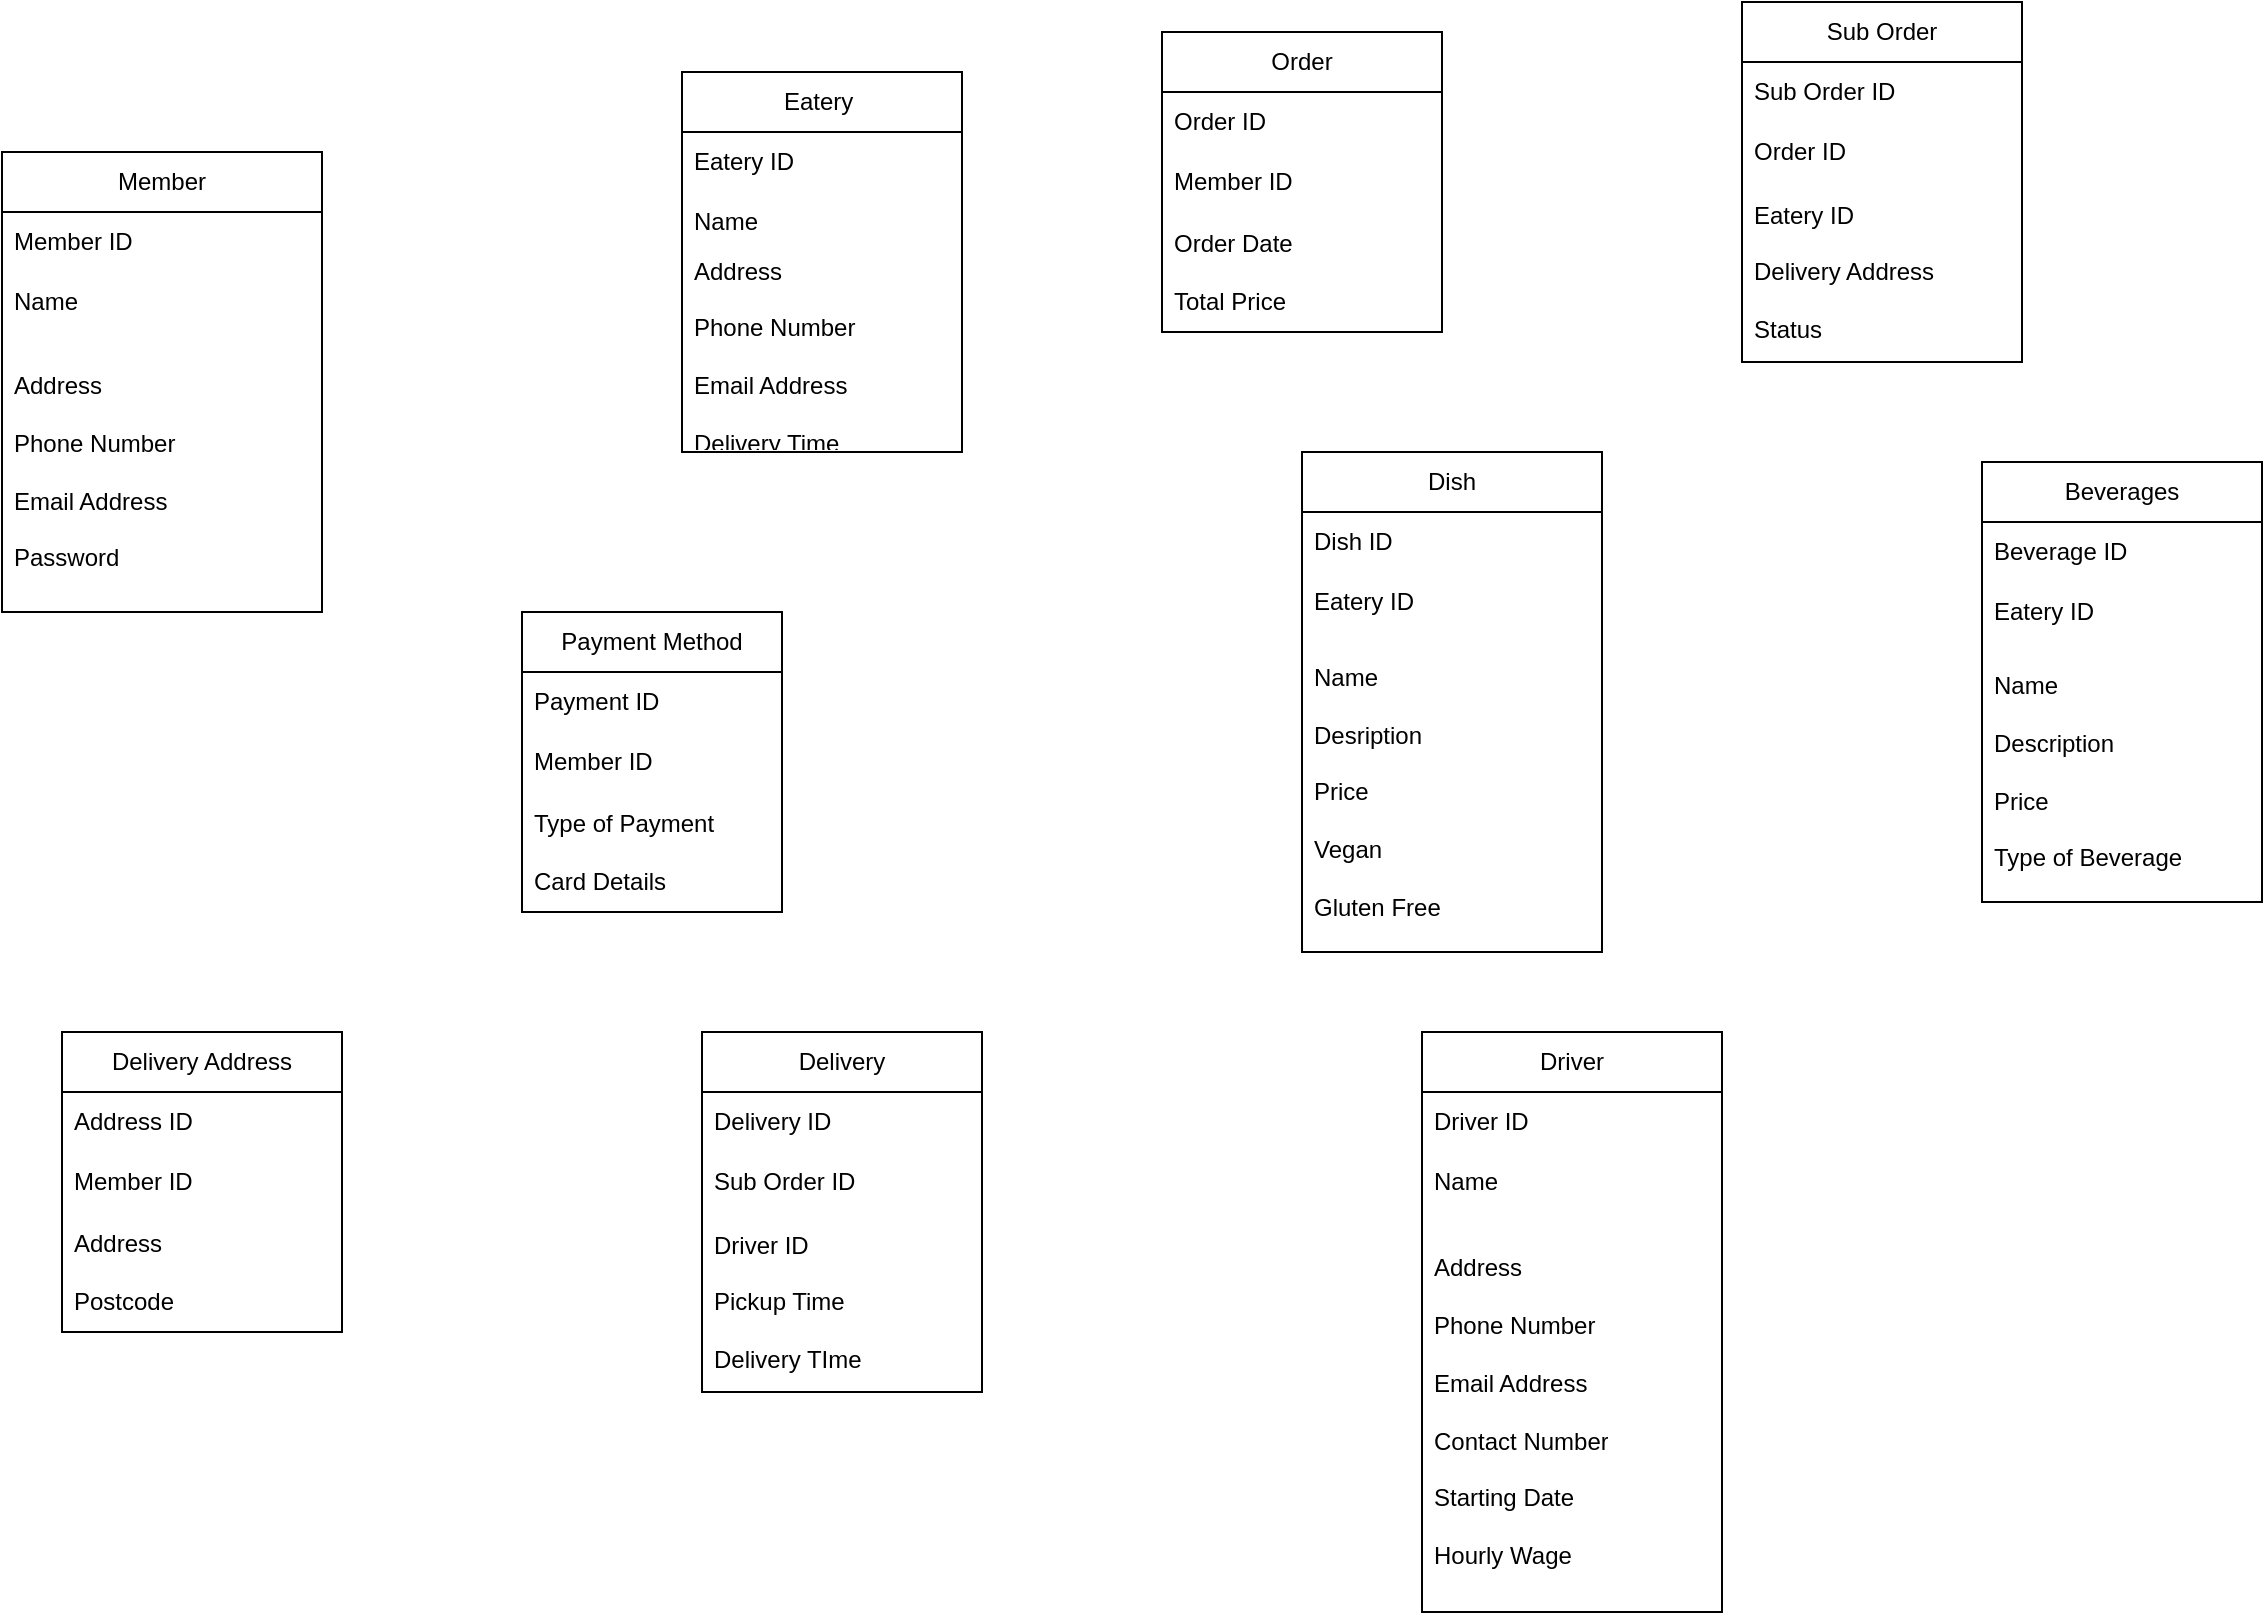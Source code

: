 <mxfile version="22.1.5" type="device">
  <diagram name="Page-1" id="V_OIsb3dV8PI7ekmCIi9">
    <mxGraphModel dx="2261" dy="765" grid="1" gridSize="10" guides="1" tooltips="1" connect="1" arrows="1" fold="1" page="1" pageScale="1" pageWidth="827" pageHeight="1169" math="0" shadow="0">
      <root>
        <mxCell id="0" />
        <mxCell id="1" parent="0" />
        <mxCell id="866BhcFPN6EovTLOz9K3-1" value="Member" style="swimlane;fontStyle=0;childLayout=stackLayout;horizontal=1;startSize=30;horizontalStack=0;resizeParent=1;resizeParentMax=0;resizeLast=0;collapsible=1;marginBottom=0;whiteSpace=wrap;html=1;" parent="1" vertex="1">
          <mxGeometry x="-240" y="470" width="160" height="230" as="geometry" />
        </mxCell>
        <mxCell id="866BhcFPN6EovTLOz9K3-2" value="Member ID" style="text;strokeColor=none;fillColor=none;align=left;verticalAlign=middle;spacingLeft=4;spacingRight=4;overflow=hidden;points=[[0,0.5],[1,0.5]];portConstraint=eastwest;rotatable=0;whiteSpace=wrap;html=1;" parent="866BhcFPN6EovTLOz9K3-1" vertex="1">
          <mxGeometry y="30" width="160" height="30" as="geometry" />
        </mxCell>
        <mxCell id="866BhcFPN6EovTLOz9K3-3" value="Name" style="text;strokeColor=none;fillColor=none;align=left;verticalAlign=middle;spacingLeft=4;spacingRight=4;overflow=hidden;points=[[0,0.5],[1,0.5]];portConstraint=eastwest;rotatable=0;whiteSpace=wrap;html=1;" parent="866BhcFPN6EovTLOz9K3-1" vertex="1">
          <mxGeometry y="60" width="160" height="30" as="geometry" />
        </mxCell>
        <mxCell id="866BhcFPN6EovTLOz9K3-4" value="Address&lt;br&gt;&lt;br&gt;Phone Number&lt;br&gt;&lt;br&gt;Email Address&lt;br&gt;&lt;br&gt;Password&lt;br&gt;" style="text;strokeColor=none;fillColor=none;align=left;verticalAlign=middle;spacingLeft=4;spacingRight=4;overflow=hidden;points=[[0,0.5],[1,0.5]];portConstraint=eastwest;rotatable=0;whiteSpace=wrap;html=1;" parent="866BhcFPN6EovTLOz9K3-1" vertex="1">
          <mxGeometry y="90" width="160" height="140" as="geometry" />
        </mxCell>
        <mxCell id="866BhcFPN6EovTLOz9K3-5" value="Eatery&amp;nbsp;" style="swimlane;fontStyle=0;childLayout=stackLayout;horizontal=1;startSize=30;horizontalStack=0;resizeParent=1;resizeParentMax=0;resizeLast=0;collapsible=1;marginBottom=0;whiteSpace=wrap;html=1;" parent="1" vertex="1">
          <mxGeometry x="100" y="430" width="140" height="190" as="geometry" />
        </mxCell>
        <mxCell id="866BhcFPN6EovTLOz9K3-6" value="Eatery ID" style="text;strokeColor=none;fillColor=none;align=left;verticalAlign=middle;spacingLeft=4;spacingRight=4;overflow=hidden;points=[[0,0.5],[1,0.5]];portConstraint=eastwest;rotatable=0;whiteSpace=wrap;html=1;" parent="866BhcFPN6EovTLOz9K3-5" vertex="1">
          <mxGeometry y="30" width="140" height="30" as="geometry" />
        </mxCell>
        <mxCell id="866BhcFPN6EovTLOz9K3-7" value="Name" style="text;strokeColor=none;fillColor=none;align=left;verticalAlign=middle;spacingLeft=4;spacingRight=4;overflow=hidden;points=[[0,0.5],[1,0.5]];portConstraint=eastwest;rotatable=0;whiteSpace=wrap;html=1;" parent="866BhcFPN6EovTLOz9K3-5" vertex="1">
          <mxGeometry y="60" width="140" height="30" as="geometry" />
        </mxCell>
        <mxCell id="866BhcFPN6EovTLOz9K3-8" value="Address&lt;br&gt;&lt;br&gt;Phone Number&lt;br&gt;&lt;br&gt;Email Address&lt;br&gt;&lt;br&gt;Delivery Time&lt;br&gt;" style="text;strokeColor=none;fillColor=none;align=left;verticalAlign=middle;spacingLeft=4;spacingRight=4;overflow=hidden;points=[[0,0.5],[1,0.5]];portConstraint=eastwest;rotatable=0;whiteSpace=wrap;html=1;" parent="866BhcFPN6EovTLOz9K3-5" vertex="1">
          <mxGeometry y="90" width="140" height="100" as="geometry" />
        </mxCell>
        <mxCell id="866BhcFPN6EovTLOz9K3-9" value="Delivery Address" style="swimlane;fontStyle=0;childLayout=stackLayout;horizontal=1;startSize=30;horizontalStack=0;resizeParent=1;resizeParentMax=0;resizeLast=0;collapsible=1;marginBottom=0;whiteSpace=wrap;html=1;" parent="1" vertex="1">
          <mxGeometry x="-210" y="910" width="140" height="150" as="geometry" />
        </mxCell>
        <mxCell id="866BhcFPN6EovTLOz9K3-10" value="Address ID" style="text;strokeColor=none;fillColor=none;align=left;verticalAlign=middle;spacingLeft=4;spacingRight=4;overflow=hidden;points=[[0,0.5],[1,0.5]];portConstraint=eastwest;rotatable=0;whiteSpace=wrap;html=1;" parent="866BhcFPN6EovTLOz9K3-9" vertex="1">
          <mxGeometry y="30" width="140" height="30" as="geometry" />
        </mxCell>
        <mxCell id="866BhcFPN6EovTLOz9K3-11" value="Member ID" style="text;strokeColor=none;fillColor=none;align=left;verticalAlign=middle;spacingLeft=4;spacingRight=4;overflow=hidden;points=[[0,0.5],[1,0.5]];portConstraint=eastwest;rotatable=0;whiteSpace=wrap;html=1;" parent="866BhcFPN6EovTLOz9K3-9" vertex="1">
          <mxGeometry y="60" width="140" height="30" as="geometry" />
        </mxCell>
        <mxCell id="866BhcFPN6EovTLOz9K3-12" value="Address&lt;br&gt;&lt;br&gt;Postcode" style="text;strokeColor=none;fillColor=none;align=left;verticalAlign=middle;spacingLeft=4;spacingRight=4;overflow=hidden;points=[[0,0.5],[1,0.5]];portConstraint=eastwest;rotatable=0;whiteSpace=wrap;html=1;" parent="866BhcFPN6EovTLOz9K3-9" vertex="1">
          <mxGeometry y="90" width="140" height="60" as="geometry" />
        </mxCell>
        <mxCell id="866BhcFPN6EovTLOz9K3-13" value="Order" style="swimlane;fontStyle=0;childLayout=stackLayout;horizontal=1;startSize=30;horizontalStack=0;resizeParent=1;resizeParentMax=0;resizeLast=0;collapsible=1;marginBottom=0;whiteSpace=wrap;html=1;" parent="1" vertex="1">
          <mxGeometry x="340" y="410" width="140" height="150" as="geometry" />
        </mxCell>
        <mxCell id="866BhcFPN6EovTLOz9K3-14" value="Order ID" style="text;strokeColor=none;fillColor=none;align=left;verticalAlign=middle;spacingLeft=4;spacingRight=4;overflow=hidden;points=[[0,0.5],[1,0.5]];portConstraint=eastwest;rotatable=0;whiteSpace=wrap;html=1;" parent="866BhcFPN6EovTLOz9K3-13" vertex="1">
          <mxGeometry y="30" width="140" height="30" as="geometry" />
        </mxCell>
        <mxCell id="866BhcFPN6EovTLOz9K3-15" value="Member ID" style="text;strokeColor=none;fillColor=none;align=left;verticalAlign=middle;spacingLeft=4;spacingRight=4;overflow=hidden;points=[[0,0.5],[1,0.5]];portConstraint=eastwest;rotatable=0;whiteSpace=wrap;html=1;" parent="866BhcFPN6EovTLOz9K3-13" vertex="1">
          <mxGeometry y="60" width="140" height="30" as="geometry" />
        </mxCell>
        <mxCell id="866BhcFPN6EovTLOz9K3-16" value="Order Date&lt;br&gt;&lt;br&gt;Total Price&lt;br&gt;" style="text;strokeColor=none;fillColor=none;align=left;verticalAlign=middle;spacingLeft=4;spacingRight=4;overflow=hidden;points=[[0,0.5],[1,0.5]];portConstraint=eastwest;rotatable=0;whiteSpace=wrap;html=1;" parent="866BhcFPN6EovTLOz9K3-13" vertex="1">
          <mxGeometry y="90" width="140" height="60" as="geometry" />
        </mxCell>
        <mxCell id="866BhcFPN6EovTLOz9K3-17" value="Sub Order" style="swimlane;fontStyle=0;childLayout=stackLayout;horizontal=1;startSize=30;horizontalStack=0;resizeParent=1;resizeParentMax=0;resizeLast=0;collapsible=1;marginBottom=0;whiteSpace=wrap;html=1;" parent="1" vertex="1">
          <mxGeometry x="630" y="395" width="140" height="180" as="geometry" />
        </mxCell>
        <mxCell id="866BhcFPN6EovTLOz9K3-18" value="Sub Order ID" style="text;strokeColor=none;fillColor=none;align=left;verticalAlign=middle;spacingLeft=4;spacingRight=4;overflow=hidden;points=[[0,0.5],[1,0.5]];portConstraint=eastwest;rotatable=0;whiteSpace=wrap;html=1;" parent="866BhcFPN6EovTLOz9K3-17" vertex="1">
          <mxGeometry y="30" width="140" height="30" as="geometry" />
        </mxCell>
        <mxCell id="866BhcFPN6EovTLOz9K3-19" value="Order ID" style="text;strokeColor=none;fillColor=none;align=left;verticalAlign=middle;spacingLeft=4;spacingRight=4;overflow=hidden;points=[[0,0.5],[1,0.5]];portConstraint=eastwest;rotatable=0;whiteSpace=wrap;html=1;" parent="866BhcFPN6EovTLOz9K3-17" vertex="1">
          <mxGeometry y="60" width="140" height="30" as="geometry" />
        </mxCell>
        <mxCell id="866BhcFPN6EovTLOz9K3-20" value="Eatery ID&lt;br&gt;&lt;br&gt;Delivery Address&lt;br&gt;&lt;br&gt;Status" style="text;strokeColor=none;fillColor=none;align=left;verticalAlign=middle;spacingLeft=4;spacingRight=4;overflow=hidden;points=[[0,0.5],[1,0.5]];portConstraint=eastwest;rotatable=0;whiteSpace=wrap;html=1;" parent="866BhcFPN6EovTLOz9K3-17" vertex="1">
          <mxGeometry y="90" width="140" height="90" as="geometry" />
        </mxCell>
        <mxCell id="866BhcFPN6EovTLOz9K3-21" value="Dish" style="swimlane;fontStyle=0;childLayout=stackLayout;horizontal=1;startSize=30;horizontalStack=0;resizeParent=1;resizeParentMax=0;resizeLast=0;collapsible=1;marginBottom=0;whiteSpace=wrap;html=1;" parent="1" vertex="1">
          <mxGeometry x="410" y="620" width="150" height="250" as="geometry" />
        </mxCell>
        <mxCell id="866BhcFPN6EovTLOz9K3-22" value="Dish ID" style="text;strokeColor=none;fillColor=none;align=left;verticalAlign=middle;spacingLeft=4;spacingRight=4;overflow=hidden;points=[[0,0.5],[1,0.5]];portConstraint=eastwest;rotatable=0;whiteSpace=wrap;html=1;" parent="866BhcFPN6EovTLOz9K3-21" vertex="1">
          <mxGeometry y="30" width="150" height="30" as="geometry" />
        </mxCell>
        <mxCell id="866BhcFPN6EovTLOz9K3-23" value="Eatery ID" style="text;strokeColor=none;fillColor=none;align=left;verticalAlign=middle;spacingLeft=4;spacingRight=4;overflow=hidden;points=[[0,0.5],[1,0.5]];portConstraint=eastwest;rotatable=0;whiteSpace=wrap;html=1;" parent="866BhcFPN6EovTLOz9K3-21" vertex="1">
          <mxGeometry y="60" width="150" height="30" as="geometry" />
        </mxCell>
        <mxCell id="866BhcFPN6EovTLOz9K3-24" value="Name&lt;br&gt;&lt;br&gt;Desription&lt;br&gt;&lt;br&gt;Price&lt;br&gt;&lt;br&gt;Vegan&lt;br&gt;&lt;br&gt;Gluten Free" style="text;strokeColor=none;fillColor=none;align=left;verticalAlign=middle;spacingLeft=4;spacingRight=4;overflow=hidden;points=[[0,0.5],[1,0.5]];portConstraint=eastwest;rotatable=0;whiteSpace=wrap;html=1;" parent="866BhcFPN6EovTLOz9K3-21" vertex="1">
          <mxGeometry y="90" width="150" height="160" as="geometry" />
        </mxCell>
        <mxCell id="866BhcFPN6EovTLOz9K3-25" value="Beverages" style="swimlane;fontStyle=0;childLayout=stackLayout;horizontal=1;startSize=30;horizontalStack=0;resizeParent=1;resizeParentMax=0;resizeLast=0;collapsible=1;marginBottom=0;whiteSpace=wrap;html=1;" parent="1" vertex="1">
          <mxGeometry x="750" y="625" width="140" height="220" as="geometry" />
        </mxCell>
        <mxCell id="866BhcFPN6EovTLOz9K3-26" value="Beverage ID" style="text;strokeColor=none;fillColor=none;align=left;verticalAlign=middle;spacingLeft=4;spacingRight=4;overflow=hidden;points=[[0,0.5],[1,0.5]];portConstraint=eastwest;rotatable=0;whiteSpace=wrap;html=1;" parent="866BhcFPN6EovTLOz9K3-25" vertex="1">
          <mxGeometry y="30" width="140" height="30" as="geometry" />
        </mxCell>
        <mxCell id="866BhcFPN6EovTLOz9K3-27" value="Eatery ID" style="text;strokeColor=none;fillColor=none;align=left;verticalAlign=middle;spacingLeft=4;spacingRight=4;overflow=hidden;points=[[0,0.5],[1,0.5]];portConstraint=eastwest;rotatable=0;whiteSpace=wrap;html=1;" parent="866BhcFPN6EovTLOz9K3-25" vertex="1">
          <mxGeometry y="60" width="140" height="30" as="geometry" />
        </mxCell>
        <mxCell id="866BhcFPN6EovTLOz9K3-28" value="Name&lt;br&gt;&lt;br&gt;Description&lt;br&gt;&lt;br&gt;Price&lt;br&gt;&lt;br&gt;Type of Beverage&lt;br&gt;" style="text;strokeColor=none;fillColor=none;align=left;verticalAlign=middle;spacingLeft=4;spacingRight=4;overflow=hidden;points=[[0,0.5],[1,0.5]];portConstraint=eastwest;rotatable=0;whiteSpace=wrap;html=1;" parent="866BhcFPN6EovTLOz9K3-25" vertex="1">
          <mxGeometry y="90" width="140" height="130" as="geometry" />
        </mxCell>
        <mxCell id="866BhcFPN6EovTLOz9K3-29" value="Payment Method" style="swimlane;fontStyle=0;childLayout=stackLayout;horizontal=1;startSize=30;horizontalStack=0;resizeParent=1;resizeParentMax=0;resizeLast=0;collapsible=1;marginBottom=0;whiteSpace=wrap;html=1;" parent="1" vertex="1">
          <mxGeometry x="20" y="700" width="130" height="150" as="geometry" />
        </mxCell>
        <mxCell id="866BhcFPN6EovTLOz9K3-30" value="Payment ID" style="text;strokeColor=none;fillColor=none;align=left;verticalAlign=middle;spacingLeft=4;spacingRight=4;overflow=hidden;points=[[0,0.5],[1,0.5]];portConstraint=eastwest;rotatable=0;whiteSpace=wrap;html=1;" parent="866BhcFPN6EovTLOz9K3-29" vertex="1">
          <mxGeometry y="30" width="130" height="30" as="geometry" />
        </mxCell>
        <mxCell id="866BhcFPN6EovTLOz9K3-31" value="Member ID" style="text;strokeColor=none;fillColor=none;align=left;verticalAlign=middle;spacingLeft=4;spacingRight=4;overflow=hidden;points=[[0,0.5],[1,0.5]];portConstraint=eastwest;rotatable=0;whiteSpace=wrap;html=1;" parent="866BhcFPN6EovTLOz9K3-29" vertex="1">
          <mxGeometry y="60" width="130" height="30" as="geometry" />
        </mxCell>
        <mxCell id="866BhcFPN6EovTLOz9K3-32" value="Type of Payment&lt;br&gt;&lt;br&gt;Card Details&lt;br&gt;" style="text;strokeColor=none;fillColor=none;align=left;verticalAlign=middle;spacingLeft=4;spacingRight=4;overflow=hidden;points=[[0,0.5],[1,0.5]];portConstraint=eastwest;rotatable=0;whiteSpace=wrap;html=1;" parent="866BhcFPN6EovTLOz9K3-29" vertex="1">
          <mxGeometry y="90" width="130" height="60" as="geometry" />
        </mxCell>
        <mxCell id="866BhcFPN6EovTLOz9K3-33" value="Delivery" style="swimlane;fontStyle=0;childLayout=stackLayout;horizontal=1;startSize=30;horizontalStack=0;resizeParent=1;resizeParentMax=0;resizeLast=0;collapsible=1;marginBottom=0;whiteSpace=wrap;html=1;" parent="1" vertex="1">
          <mxGeometry x="110" y="910" width="140" height="180" as="geometry" />
        </mxCell>
        <mxCell id="866BhcFPN6EovTLOz9K3-34" value="Delivery ID" style="text;strokeColor=none;fillColor=none;align=left;verticalAlign=middle;spacingLeft=4;spacingRight=4;overflow=hidden;points=[[0,0.5],[1,0.5]];portConstraint=eastwest;rotatable=0;whiteSpace=wrap;html=1;" parent="866BhcFPN6EovTLOz9K3-33" vertex="1">
          <mxGeometry y="30" width="140" height="30" as="geometry" />
        </mxCell>
        <mxCell id="866BhcFPN6EovTLOz9K3-35" value="Sub Order ID" style="text;strokeColor=none;fillColor=none;align=left;verticalAlign=middle;spacingLeft=4;spacingRight=4;overflow=hidden;points=[[0,0.5],[1,0.5]];portConstraint=eastwest;rotatable=0;whiteSpace=wrap;html=1;" parent="866BhcFPN6EovTLOz9K3-33" vertex="1">
          <mxGeometry y="60" width="140" height="30" as="geometry" />
        </mxCell>
        <mxCell id="866BhcFPN6EovTLOz9K3-36" value="Driver ID&lt;br&gt;&lt;br&gt;Pickup Time&lt;br&gt;&lt;br&gt;Delivery TIme&lt;br&gt;" style="text;strokeColor=none;fillColor=none;align=left;verticalAlign=middle;spacingLeft=4;spacingRight=4;overflow=hidden;points=[[0,0.5],[1,0.5]];portConstraint=eastwest;rotatable=0;whiteSpace=wrap;html=1;" parent="866BhcFPN6EovTLOz9K3-33" vertex="1">
          <mxGeometry y="90" width="140" height="90" as="geometry" />
        </mxCell>
        <mxCell id="866BhcFPN6EovTLOz9K3-40" value="Driver" style="swimlane;fontStyle=0;childLayout=stackLayout;horizontal=1;startSize=30;horizontalStack=0;resizeParent=1;resizeParentMax=0;resizeLast=0;collapsible=1;marginBottom=0;whiteSpace=wrap;html=1;" parent="1" vertex="1">
          <mxGeometry x="470" y="910" width="150" height="290" as="geometry" />
        </mxCell>
        <mxCell id="866BhcFPN6EovTLOz9K3-41" value="Driver ID" style="text;strokeColor=none;fillColor=none;align=left;verticalAlign=middle;spacingLeft=4;spacingRight=4;overflow=hidden;points=[[0,0.5],[1,0.5]];portConstraint=eastwest;rotatable=0;whiteSpace=wrap;html=1;" parent="866BhcFPN6EovTLOz9K3-40" vertex="1">
          <mxGeometry y="30" width="150" height="30" as="geometry" />
        </mxCell>
        <mxCell id="866BhcFPN6EovTLOz9K3-42" value="Name" style="text;strokeColor=none;fillColor=none;align=left;verticalAlign=middle;spacingLeft=4;spacingRight=4;overflow=hidden;points=[[0,0.5],[1,0.5]];portConstraint=eastwest;rotatable=0;whiteSpace=wrap;html=1;" parent="866BhcFPN6EovTLOz9K3-40" vertex="1">
          <mxGeometry y="60" width="150" height="30" as="geometry" />
        </mxCell>
        <mxCell id="866BhcFPN6EovTLOz9K3-43" value="Address&lt;br&gt;&lt;br&gt;Phone Number&lt;br&gt;&lt;br&gt;Email Address&lt;br&gt;&lt;br&gt;Contact Number&lt;br&gt;&lt;br&gt;Starting Date&lt;br&gt;&lt;br&gt;Hourly Wage" style="text;strokeColor=none;fillColor=none;align=left;verticalAlign=middle;spacingLeft=4;spacingRight=4;overflow=hidden;points=[[0,0.5],[1,0.5]];portConstraint=eastwest;rotatable=0;whiteSpace=wrap;html=1;" parent="866BhcFPN6EovTLOz9K3-40" vertex="1">
          <mxGeometry y="90" width="150" height="200" as="geometry" />
        </mxCell>
      </root>
    </mxGraphModel>
  </diagram>
</mxfile>
